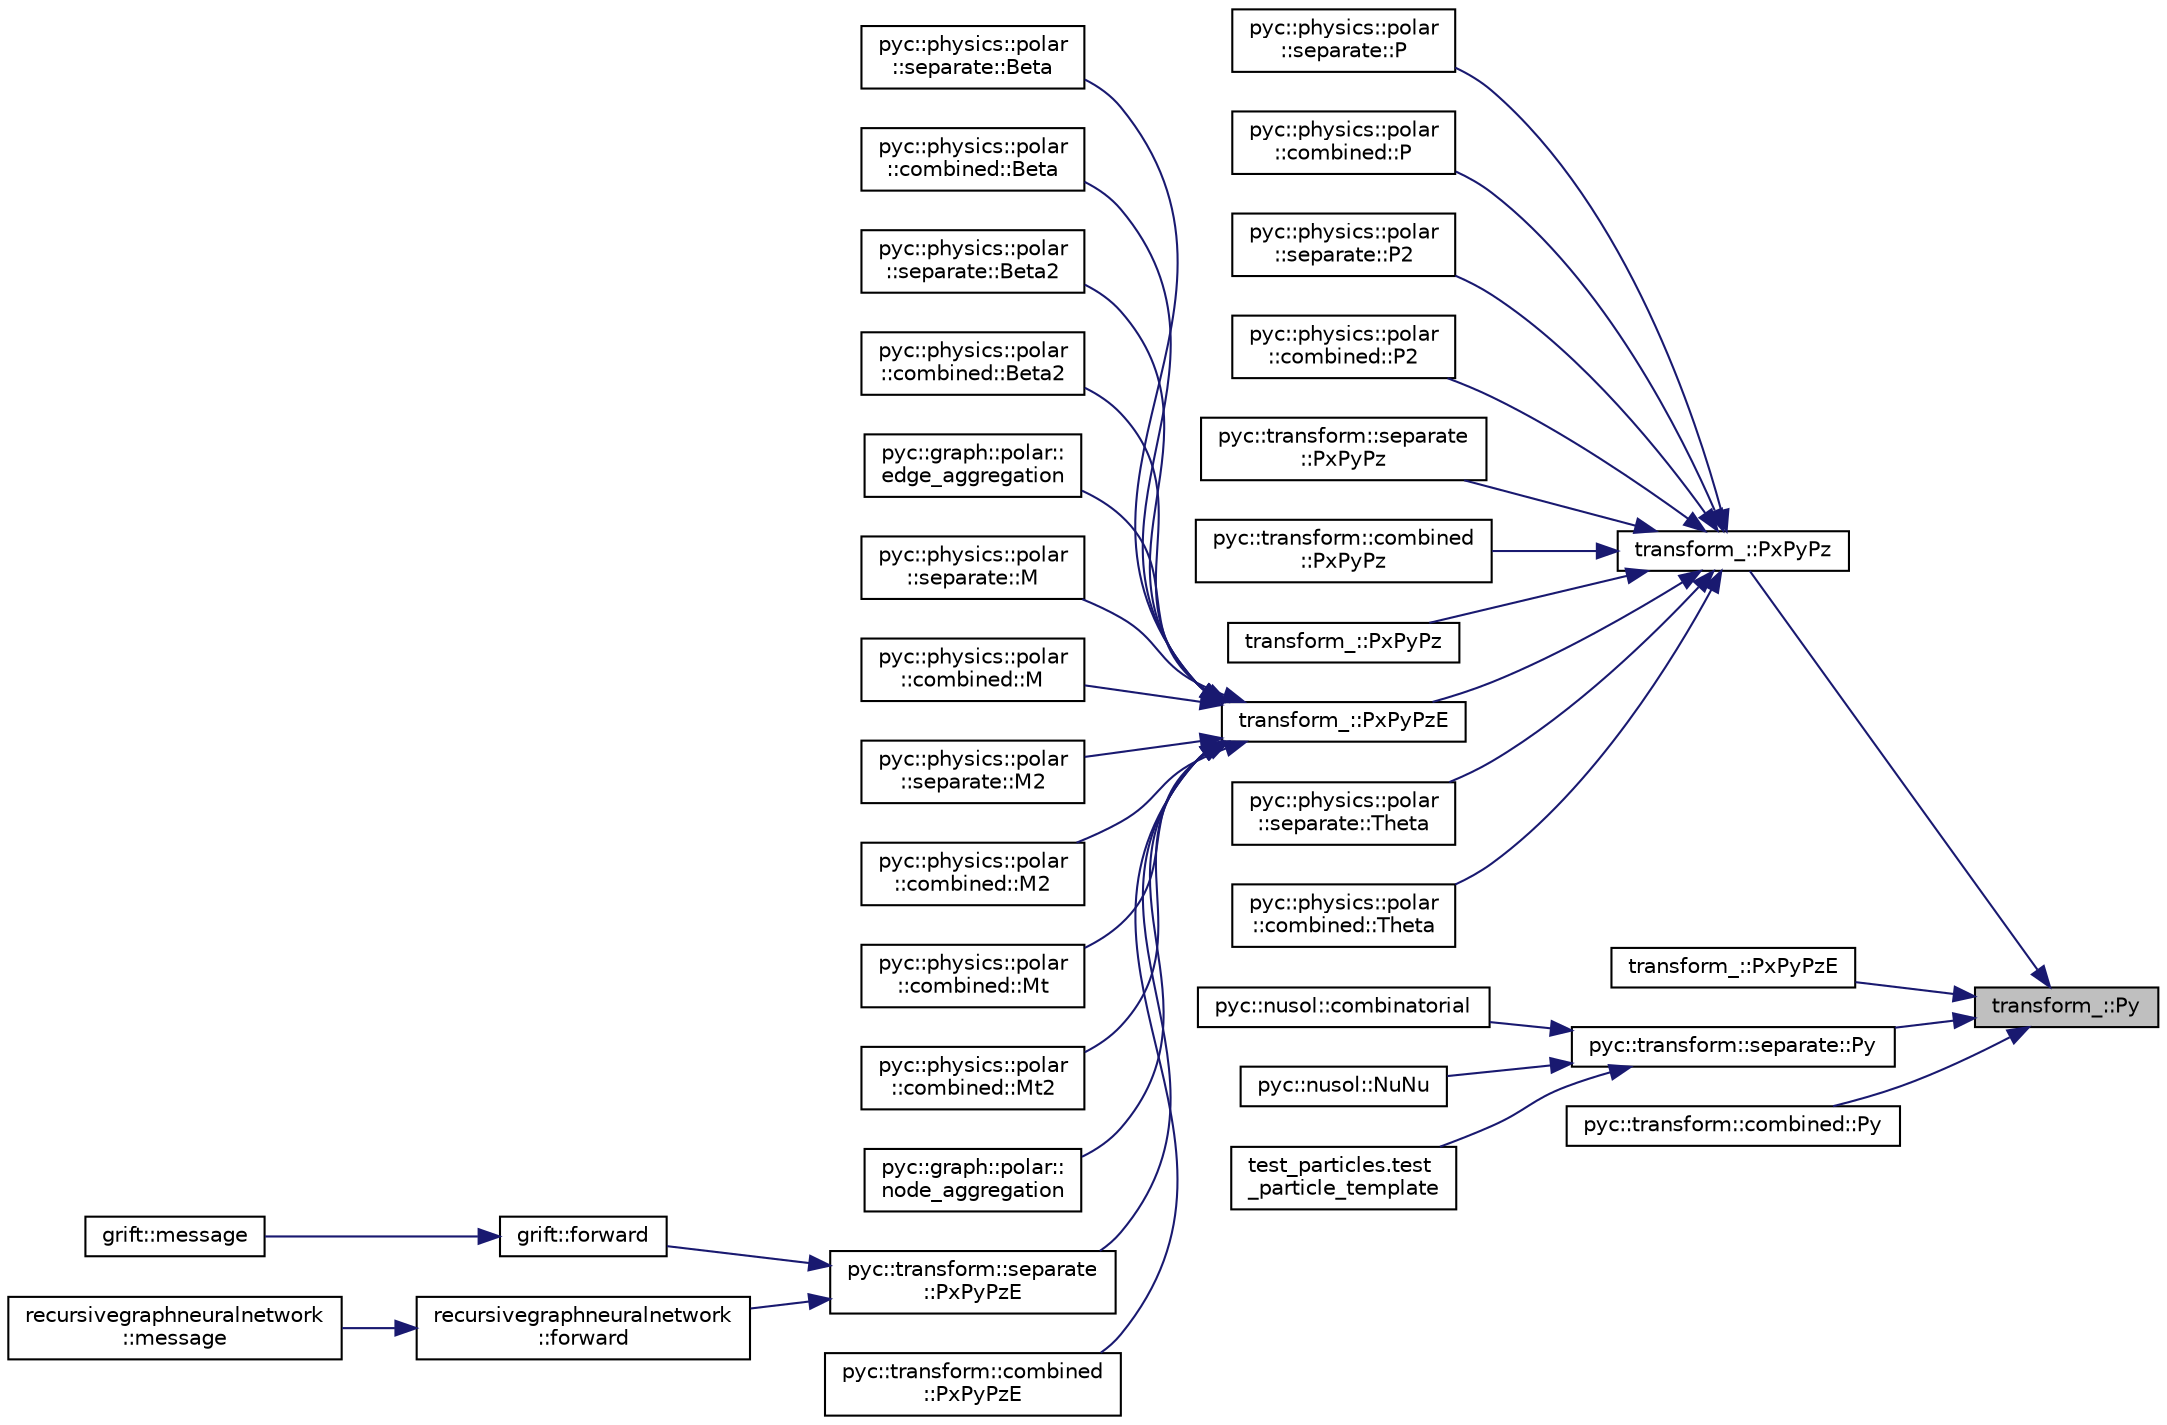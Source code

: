 digraph "transform_::Py"
{
 // INTERACTIVE_SVG=YES
 // LATEX_PDF_SIZE
  edge [fontname="Helvetica",fontsize="10",labelfontname="Helvetica",labelfontsize="10"];
  node [fontname="Helvetica",fontsize="10",shape=record];
  rankdir="RL";
  Node1 [label="transform_::Py",height=0.2,width=0.4,color="black", fillcolor="grey75", style="filled", fontcolor="black",tooltip="Computes the y-component of momentum (Py)."];
  Node1 -> Node2 [dir="back",color="midnightblue",fontsize="10",style="solid",fontname="Helvetica"];
  Node2 [label="transform_::PxPyPz",height=0.2,width=0.4,color="black", fillcolor="white", style="filled",URL="$namespacetransform__.html#aa38819d479d31edd3f79b4f8e96ef8be",tooltip="Computes the 3-momentum (Px, Py, Pz)."];
  Node2 -> Node3 [dir="back",color="midnightblue",fontsize="10",style="solid",fontname="Helvetica"];
  Node3 [label="pyc::physics::polar\l::separate::P",height=0.2,width=0.4,color="black", fillcolor="white", style="filled",URL="$namespacepyc_1_1physics_1_1polar_1_1separate.html#a4de18b7ee3dff64515722df522605c7f",tooltip=" "];
  Node2 -> Node4 [dir="back",color="midnightblue",fontsize="10",style="solid",fontname="Helvetica"];
  Node4 [label="pyc::physics::polar\l::combined::P",height=0.2,width=0.4,color="black", fillcolor="white", style="filled",URL="$namespacepyc_1_1physics_1_1polar_1_1combined.html#a5760f3a249756acd268a9c66fdf53b17",tooltip=" "];
  Node2 -> Node5 [dir="back",color="midnightblue",fontsize="10",style="solid",fontname="Helvetica"];
  Node5 [label="pyc::physics::polar\l::separate::P2",height=0.2,width=0.4,color="black", fillcolor="white", style="filled",URL="$namespacepyc_1_1physics_1_1polar_1_1separate.html#a164422e673f81c41b4a16f950beb8cdd",tooltip=" "];
  Node2 -> Node6 [dir="back",color="midnightblue",fontsize="10",style="solid",fontname="Helvetica"];
  Node6 [label="pyc::physics::polar\l::combined::P2",height=0.2,width=0.4,color="black", fillcolor="white", style="filled",URL="$namespacepyc_1_1physics_1_1polar_1_1combined.html#a61c93f07eede4e32cdcf303a8a508946",tooltip=" "];
  Node2 -> Node7 [dir="back",color="midnightblue",fontsize="10",style="solid",fontname="Helvetica"];
  Node7 [label="pyc::transform::separate\l::PxPyPz",height=0.2,width=0.4,color="black", fillcolor="white", style="filled",URL="$namespacepyc_1_1transform_1_1separate.html#a334c379394a6e0947d8e32c62e8ccb91",tooltip=" "];
  Node2 -> Node8 [dir="back",color="midnightblue",fontsize="10",style="solid",fontname="Helvetica"];
  Node8 [label="pyc::transform::combined\l::PxPyPz",height=0.2,width=0.4,color="black", fillcolor="white", style="filled",URL="$namespacepyc_1_1transform_1_1combined.html#a8482b4b93214aac74261dddc72a2d9d5",tooltip=" "];
  Node2 -> Node9 [dir="back",color="midnightblue",fontsize="10",style="solid",fontname="Helvetica"];
  Node9 [label="transform_::PxPyPz",height=0.2,width=0.4,color="black", fillcolor="white", style="filled",URL="$namespacetransform__.html#a3cdf10dcac51733e3b2fb18cb2e6ff6e",tooltip="Computes the 3-momentum (Px, Py, Pz) from a 4-momentum tensor."];
  Node2 -> Node10 [dir="back",color="midnightblue",fontsize="10",style="solid",fontname="Helvetica"];
  Node10 [label="transform_::PxPyPzE",height=0.2,width=0.4,color="black", fillcolor="white", style="filled",URL="$namespacetransform__.html#a87dc88421ea78ec3b9c73c86cc5ade19",tooltip="Computes the 4-momentum (Px, Py, Pz, E)."];
  Node10 -> Node11 [dir="back",color="midnightblue",fontsize="10",style="solid",fontname="Helvetica"];
  Node11 [label="pyc::physics::polar\l::separate::Beta",height=0.2,width=0.4,color="black", fillcolor="white", style="filled",URL="$namespacepyc_1_1physics_1_1polar_1_1separate.html#a49811b3e193170bb3f8d0a185b4fc07d",tooltip=" "];
  Node10 -> Node12 [dir="back",color="midnightblue",fontsize="10",style="solid",fontname="Helvetica"];
  Node12 [label="pyc::physics::polar\l::combined::Beta",height=0.2,width=0.4,color="black", fillcolor="white", style="filled",URL="$namespacepyc_1_1physics_1_1polar_1_1combined.html#a0150f0dac00fdc96ee3021c48c912f5a",tooltip=" "];
  Node10 -> Node13 [dir="back",color="midnightblue",fontsize="10",style="solid",fontname="Helvetica"];
  Node13 [label="pyc::physics::polar\l::separate::Beta2",height=0.2,width=0.4,color="black", fillcolor="white", style="filled",URL="$namespacepyc_1_1physics_1_1polar_1_1separate.html#a49c21afa9d65d851f1cfe13e35875ea3",tooltip=" "];
  Node10 -> Node14 [dir="back",color="midnightblue",fontsize="10",style="solid",fontname="Helvetica"];
  Node14 [label="pyc::physics::polar\l::combined::Beta2",height=0.2,width=0.4,color="black", fillcolor="white", style="filled",URL="$namespacepyc_1_1physics_1_1polar_1_1combined.html#a20e7dc61ab62ab57496a8fc22f68a630",tooltip=" "];
  Node10 -> Node15 [dir="back",color="midnightblue",fontsize="10",style="solid",fontname="Helvetica"];
  Node15 [label="pyc::graph::polar::\ledge_aggregation",height=0.2,width=0.4,color="black", fillcolor="white", style="filled",URL="$namespacepyc_1_1graph_1_1polar.html#ab00a9b5d4070afc2aac6fd639d82c46b",tooltip=" "];
  Node10 -> Node16 [dir="back",color="midnightblue",fontsize="10",style="solid",fontname="Helvetica"];
  Node16 [label="pyc::physics::polar\l::separate::M",height=0.2,width=0.4,color="black", fillcolor="white", style="filled",URL="$namespacepyc_1_1physics_1_1polar_1_1separate.html#aaab901d4c62535312b57336a324c3461",tooltip=" "];
  Node10 -> Node17 [dir="back",color="midnightblue",fontsize="10",style="solid",fontname="Helvetica"];
  Node17 [label="pyc::physics::polar\l::combined::M",height=0.2,width=0.4,color="black", fillcolor="white", style="filled",URL="$namespacepyc_1_1physics_1_1polar_1_1combined.html#a03ec955a2641ce4f53ade06bff9ebaae",tooltip=" "];
  Node10 -> Node18 [dir="back",color="midnightblue",fontsize="10",style="solid",fontname="Helvetica"];
  Node18 [label="pyc::physics::polar\l::separate::M2",height=0.2,width=0.4,color="black", fillcolor="white", style="filled",URL="$namespacepyc_1_1physics_1_1polar_1_1separate.html#a5166df2f83d8ea10350011307d165ed2",tooltip=" "];
  Node10 -> Node19 [dir="back",color="midnightblue",fontsize="10",style="solid",fontname="Helvetica"];
  Node19 [label="pyc::physics::polar\l::combined::M2",height=0.2,width=0.4,color="black", fillcolor="white", style="filled",URL="$namespacepyc_1_1physics_1_1polar_1_1combined.html#aa79557e9e58fc548b41444667ebb1b62",tooltip=" "];
  Node10 -> Node20 [dir="back",color="midnightblue",fontsize="10",style="solid",fontname="Helvetica"];
  Node20 [label="pyc::physics::polar\l::combined::Mt",height=0.2,width=0.4,color="black", fillcolor="white", style="filled",URL="$namespacepyc_1_1physics_1_1polar_1_1combined.html#acbeb9c6012612bd77cab7fe7871f0ccf",tooltip=" "];
  Node10 -> Node21 [dir="back",color="midnightblue",fontsize="10",style="solid",fontname="Helvetica"];
  Node21 [label="pyc::physics::polar\l::combined::Mt2",height=0.2,width=0.4,color="black", fillcolor="white", style="filled",URL="$namespacepyc_1_1physics_1_1polar_1_1combined.html#acc5e59b1f7549ce950cab57976edfd79",tooltip=" "];
  Node10 -> Node22 [dir="back",color="midnightblue",fontsize="10",style="solid",fontname="Helvetica"];
  Node22 [label="pyc::graph::polar::\lnode_aggregation",height=0.2,width=0.4,color="black", fillcolor="white", style="filled",URL="$namespacepyc_1_1graph_1_1polar.html#a4b8251423b7ede00df4fbda3ab664485",tooltip=" "];
  Node10 -> Node23 [dir="back",color="midnightblue",fontsize="10",style="solid",fontname="Helvetica"];
  Node23 [label="pyc::transform::separate\l::PxPyPzE",height=0.2,width=0.4,color="black", fillcolor="white", style="filled",URL="$namespacepyc_1_1transform_1_1separate.html#a720f165f6c3acc7c6ed1b33dd2c369bb",tooltip=" "];
  Node23 -> Node24 [dir="back",color="midnightblue",fontsize="10",style="solid",fontname="Helvetica"];
  Node24 [label="grift::forward",height=0.2,width=0.4,color="black", fillcolor="white", style="filled",URL="$classgrift.html#a72f7575fbd1d744d4f9053e5b8b7ee38",tooltip="Virtual forward pass method for a single graph."];
  Node24 -> Node25 [dir="back",color="midnightblue",fontsize="10",style="solid",fontname="Helvetica"];
  Node25 [label="grift::message",height=0.2,width=0.4,color="black", fillcolor="white", style="filled",URL="$classgrift.html#ad610edcd0cab14b57197a846ab8a8caf",tooltip=" "];
  Node23 -> Node26 [dir="back",color="midnightblue",fontsize="10",style="solid",fontname="Helvetica"];
  Node26 [label="recursivegraphneuralnetwork\l::forward",height=0.2,width=0.4,color="black", fillcolor="white", style="filled",URL="$classrecursivegraphneuralnetwork.html#a4b09bc8de8d9ecd0b4ff1ffa94deea98",tooltip="Virtual forward pass method for a single graph."];
  Node26 -> Node27 [dir="back",color="midnightblue",fontsize="10",style="solid",fontname="Helvetica"];
  Node27 [label="recursivegraphneuralnetwork\l::message",height=0.2,width=0.4,color="black", fillcolor="white", style="filled",URL="$classrecursivegraphneuralnetwork.html#a7c83216c5899b14dcc03ccf368209ee1",tooltip=" "];
  Node10 -> Node28 [dir="back",color="midnightblue",fontsize="10",style="solid",fontname="Helvetica"];
  Node28 [label="pyc::transform::combined\l::PxPyPzE",height=0.2,width=0.4,color="black", fillcolor="white", style="filled",URL="$namespacepyc_1_1transform_1_1combined.html#a04bb607bea9c08f7133e6bcebf230076",tooltip=" "];
  Node2 -> Node29 [dir="back",color="midnightblue",fontsize="10",style="solid",fontname="Helvetica"];
  Node29 [label="pyc::physics::polar\l::separate::Theta",height=0.2,width=0.4,color="black", fillcolor="white", style="filled",URL="$namespacepyc_1_1physics_1_1polar_1_1separate.html#a40b284f030bc35051fe4ceb68e0b560e",tooltip=" "];
  Node2 -> Node30 [dir="back",color="midnightblue",fontsize="10",style="solid",fontname="Helvetica"];
  Node30 [label="pyc::physics::polar\l::combined::Theta",height=0.2,width=0.4,color="black", fillcolor="white", style="filled",URL="$namespacepyc_1_1physics_1_1polar_1_1combined.html#a6169c98dd89c2571d2871582b3fb1279",tooltip=" "];
  Node1 -> Node31 [dir="back",color="midnightblue",fontsize="10",style="solid",fontname="Helvetica"];
  Node31 [label="transform_::PxPyPzE",height=0.2,width=0.4,color="black", fillcolor="white", style="filled",URL="$namespacetransform__.html#aba5f46ef65e5c3ed8a6f7e5075552aa2",tooltip="Computes the 4-momentum (Px, Py, Pz, E) from a 4-momentum tensor."];
  Node1 -> Node32 [dir="back",color="midnightblue",fontsize="10",style="solid",fontname="Helvetica"];
  Node32 [label="pyc::transform::separate::Py",height=0.2,width=0.4,color="black", fillcolor="white", style="filled",URL="$namespacepyc_1_1transform_1_1separate.html#a213b45f87684e873b719a628675b3382",tooltip=" "];
  Node32 -> Node33 [dir="back",color="midnightblue",fontsize="10",style="solid",fontname="Helvetica"];
  Node33 [label="pyc::nusol::combinatorial",height=0.2,width=0.4,color="black", fillcolor="white", style="filled",URL="$namespacepyc_1_1nusol.html#ae7700849ae562ae11fd360bf94fe154d",tooltip=" "];
  Node32 -> Node34 [dir="back",color="midnightblue",fontsize="10",style="solid",fontname="Helvetica"];
  Node34 [label="pyc::nusol::NuNu",height=0.2,width=0.4,color="black", fillcolor="white", style="filled",URL="$namespacepyc_1_1nusol.html#adb902ce7bc71e3a4cf26f2f1e88e856c",tooltip=" "];
  Node32 -> Node35 [dir="back",color="midnightblue",fontsize="10",style="solid",fontname="Helvetica"];
  Node35 [label="test_particles.test\l_particle_template",height=0.2,width=0.4,color="black", fillcolor="white", style="filled",URL="$namespacetest__particles.html#a02957e33f9b832955ce66825de068d89",tooltip=" "];
  Node1 -> Node36 [dir="back",color="midnightblue",fontsize="10",style="solid",fontname="Helvetica"];
  Node36 [label="pyc::transform::combined::Py",height=0.2,width=0.4,color="black", fillcolor="white", style="filled",URL="$namespacepyc_1_1transform_1_1combined.html#a07b48a29b544cd257e6a018bd42d665a",tooltip=" "];
}
